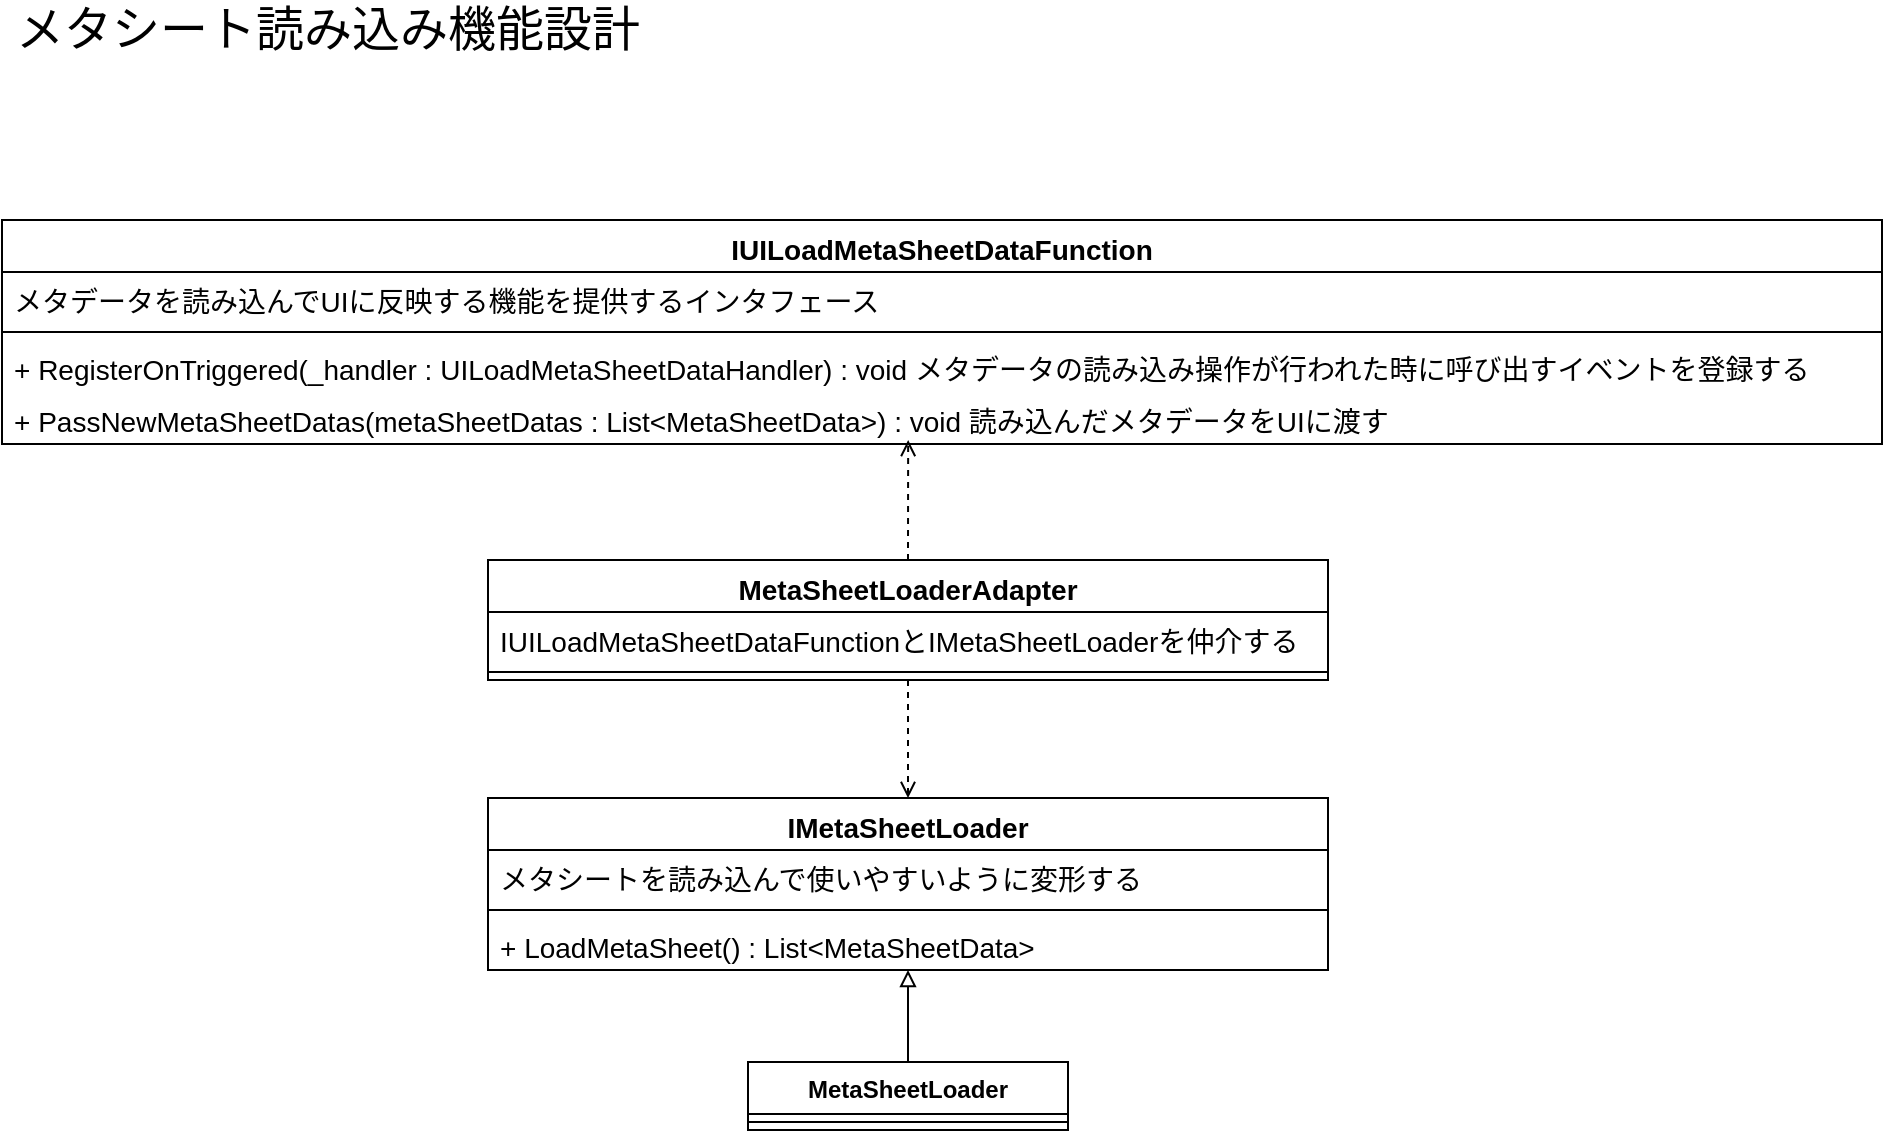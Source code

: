 <mxfile version="18.0.1" type="device"><diagram id="fyMySSwXUO7X8BHjBUK5" name="ページ1"><mxGraphModel dx="1102" dy="865" grid="1" gridSize="10" guides="1" tooltips="1" connect="1" arrows="1" fold="1" page="1" pageScale="1" pageWidth="827" pageHeight="1169" math="0" shadow="0"><root><mxCell id="0"/><mxCell id="1" parent="0"/><mxCell id="mQdgHPCFIMXobPzV2rsf-1" value="MetaSheetLoader" style="swimlane;fontStyle=1;align=center;verticalAlign=top;childLayout=stackLayout;horizontal=1;startSize=26;horizontalStack=0;resizeParent=1;resizeParentMax=0;resizeLast=0;collapsible=1;marginBottom=0;" vertex="1" parent="1"><mxGeometry x="390" y="541" width="160" height="34" as="geometry"/></mxCell><mxCell id="mQdgHPCFIMXobPzV2rsf-3" value="" style="line;strokeWidth=1;fillColor=none;align=left;verticalAlign=middle;spacingTop=-1;spacingLeft=3;spacingRight=3;rotatable=0;labelPosition=right;points=[];portConstraint=eastwest;" vertex="1" parent="mQdgHPCFIMXobPzV2rsf-1"><mxGeometry y="26" width="160" height="8" as="geometry"/></mxCell><mxCell id="mQdgHPCFIMXobPzV2rsf-5" value="メタシート読み込み機能設計" style="text;html=1;strokeColor=none;fillColor=none;align=center;verticalAlign=middle;whiteSpace=wrap;rounded=0;fontSize=24;" vertex="1" parent="1"><mxGeometry x="20" y="10" width="320" height="30" as="geometry"/></mxCell><mxCell id="mQdgHPCFIMXobPzV2rsf-10" value="MetaSheetLoaderAdapter" style="swimlane;fontStyle=1;align=center;verticalAlign=top;childLayout=stackLayout;horizontal=1;startSize=26;horizontalStack=0;resizeParent=1;resizeParentMax=0;resizeLast=0;collapsible=1;marginBottom=0;fontSize=14;" vertex="1" parent="1"><mxGeometry x="260" y="290" width="420" height="60" as="geometry"/></mxCell><mxCell id="mQdgHPCFIMXobPzV2rsf-11" value="IUILoadMetaSheetDataFunctionとIMetaSheetLoaderを仲介する" style="text;strokeColor=none;fillColor=none;align=left;verticalAlign=top;spacingLeft=4;spacingRight=4;overflow=hidden;rotatable=0;points=[[0,0.5],[1,0.5]];portConstraint=eastwest;fontSize=14;" vertex="1" parent="mQdgHPCFIMXobPzV2rsf-10"><mxGeometry y="26" width="420" height="26" as="geometry"/></mxCell><mxCell id="mQdgHPCFIMXobPzV2rsf-12" value="" style="line;strokeWidth=1;fillColor=none;align=left;verticalAlign=middle;spacingTop=-1;spacingLeft=3;spacingRight=3;rotatable=0;labelPosition=right;points=[];portConstraint=eastwest;fontSize=24;" vertex="1" parent="mQdgHPCFIMXobPzV2rsf-10"><mxGeometry y="52" width="420" height="8" as="geometry"/></mxCell><mxCell id="mQdgHPCFIMXobPzV2rsf-14" value="IUILoadMetaSheetDataFunction" style="swimlane;fontStyle=1;align=center;verticalAlign=top;childLayout=stackLayout;horizontal=1;startSize=26;horizontalStack=0;resizeParent=1;resizeParentMax=0;resizeLast=0;collapsible=1;marginBottom=0;fontSize=14;" vertex="1" parent="1"><mxGeometry x="17" y="120" width="940" height="112" as="geometry"/></mxCell><mxCell id="mQdgHPCFIMXobPzV2rsf-15" value="メタデータを読み込んでUIに反映する機能を提供するインタフェース" style="text;strokeColor=none;fillColor=none;align=left;verticalAlign=top;spacingLeft=4;spacingRight=4;overflow=hidden;rotatable=0;points=[[0,0.5],[1,0.5]];portConstraint=eastwest;fontSize=14;" vertex="1" parent="mQdgHPCFIMXobPzV2rsf-14"><mxGeometry y="26" width="940" height="26" as="geometry"/></mxCell><mxCell id="mQdgHPCFIMXobPzV2rsf-16" value="" style="line;strokeWidth=1;fillColor=none;align=left;verticalAlign=middle;spacingTop=-1;spacingLeft=3;spacingRight=3;rotatable=0;labelPosition=right;points=[];portConstraint=eastwest;fontSize=24;" vertex="1" parent="mQdgHPCFIMXobPzV2rsf-14"><mxGeometry y="52" width="940" height="8" as="geometry"/></mxCell><mxCell id="mQdgHPCFIMXobPzV2rsf-17" value="+ RegisterOnTriggered(_handler : UILoadMetaSheetDataHandler) : void メタデータの読み込み操作が行われた時に呼び出すイベントを登録する" style="text;strokeColor=none;fillColor=none;align=left;verticalAlign=top;spacingLeft=4;spacingRight=4;overflow=hidden;rotatable=0;points=[[0,0.5],[1,0.5]];portConstraint=eastwest;fontSize=14;" vertex="1" parent="mQdgHPCFIMXobPzV2rsf-14"><mxGeometry y="60" width="940" height="26" as="geometry"/></mxCell><mxCell id="mQdgHPCFIMXobPzV2rsf-18" value="+ PassNewMetaSheetDatas(metaSheetDatas : List&lt;MetaSheetData&gt;) : void 読み込んだメタデータをUIに渡す" style="text;strokeColor=none;fillColor=none;align=left;verticalAlign=top;spacingLeft=4;spacingRight=4;overflow=hidden;rotatable=0;points=[[0,0.5],[1,0.5]];portConstraint=eastwest;fontSize=14;" vertex="1" parent="mQdgHPCFIMXobPzV2rsf-14"><mxGeometry y="86" width="940" height="26" as="geometry"/></mxCell><mxCell id="mQdgHPCFIMXobPzV2rsf-19" value="" style="endArrow=open;html=1;rounded=0;fontSize=14;exitX=0.5;exitY=0;exitDx=0;exitDy=0;entryX=0.482;entryY=0.923;entryDx=0;entryDy=0;entryPerimeter=0;dashed=1;endFill=0;" edge="1" parent="1" source="mQdgHPCFIMXobPzV2rsf-10" target="mQdgHPCFIMXobPzV2rsf-18"><mxGeometry width="50" height="50" relative="1" as="geometry"><mxPoint x="350" y="250" as="sourcePoint"/><mxPoint x="470" y="250" as="targetPoint"/></mxGeometry></mxCell><mxCell id="mQdgHPCFIMXobPzV2rsf-20" value="" style="endArrow=open;html=1;rounded=0;fontSize=14;entryX=0.5;entryY=0;entryDx=0;entryDy=0;dashed=1;endFill=0;exitX=0.5;exitY=1;exitDx=0;exitDy=0;" edge="1" parent="1" source="mQdgHPCFIMXobPzV2rsf-10" target="mQdgHPCFIMXobPzV2rsf-22"><mxGeometry width="50" height="50" relative="1" as="geometry"><mxPoint x="470.21" y="376.598" as="sourcePoint"/><mxPoint x="470" y="430" as="targetPoint"/></mxGeometry></mxCell><mxCell id="mQdgHPCFIMXobPzV2rsf-21" value="" style="endArrow=block;html=1;rounded=0;fontSize=14;entryX=0.5;entryY=1;entryDx=0;entryDy=0;endFill=0;exitX=0.5;exitY=0;exitDx=0;exitDy=0;" edge="1" parent="1" source="mQdgHPCFIMXobPzV2rsf-1"><mxGeometry width="50" height="50" relative="1" as="geometry"><mxPoint x="480.21" y="417.598" as="sourcePoint"/><mxPoint x="470" y="495" as="targetPoint"/></mxGeometry></mxCell><mxCell id="mQdgHPCFIMXobPzV2rsf-22" value="IMetaSheetLoader" style="swimlane;fontStyle=1;align=center;verticalAlign=top;childLayout=stackLayout;horizontal=1;startSize=26;horizontalStack=0;resizeParent=1;resizeParentMax=0;resizeLast=0;collapsible=1;marginBottom=0;fontSize=14;" vertex="1" parent="1"><mxGeometry x="260" y="409" width="420" height="86" as="geometry"/></mxCell><mxCell id="mQdgHPCFIMXobPzV2rsf-23" value="メタシートを読み込んで使いやすいように変形する" style="text;strokeColor=none;fillColor=none;align=left;verticalAlign=top;spacingLeft=4;spacingRight=4;overflow=hidden;rotatable=0;points=[[0,0.5],[1,0.5]];portConstraint=eastwest;fontSize=14;" vertex="1" parent="mQdgHPCFIMXobPzV2rsf-22"><mxGeometry y="26" width="420" height="26" as="geometry"/></mxCell><mxCell id="mQdgHPCFIMXobPzV2rsf-24" value="" style="line;strokeWidth=1;fillColor=none;align=left;verticalAlign=middle;spacingTop=-1;spacingLeft=3;spacingRight=3;rotatable=0;labelPosition=right;points=[];portConstraint=eastwest;fontSize=24;" vertex="1" parent="mQdgHPCFIMXobPzV2rsf-22"><mxGeometry y="52" width="420" height="8" as="geometry"/></mxCell><mxCell id="mQdgHPCFIMXobPzV2rsf-25" value="+ LoadMetaSheet() : List&lt;MetaSheetData&gt;" style="text;strokeColor=none;fillColor=none;align=left;verticalAlign=top;spacingLeft=4;spacingRight=4;overflow=hidden;rotatable=0;points=[[0,0.5],[1,0.5]];portConstraint=eastwest;fontSize=14;" vertex="1" parent="mQdgHPCFIMXobPzV2rsf-22"><mxGeometry y="60" width="420" height="26" as="geometry"/></mxCell></root></mxGraphModel></diagram></mxfile>